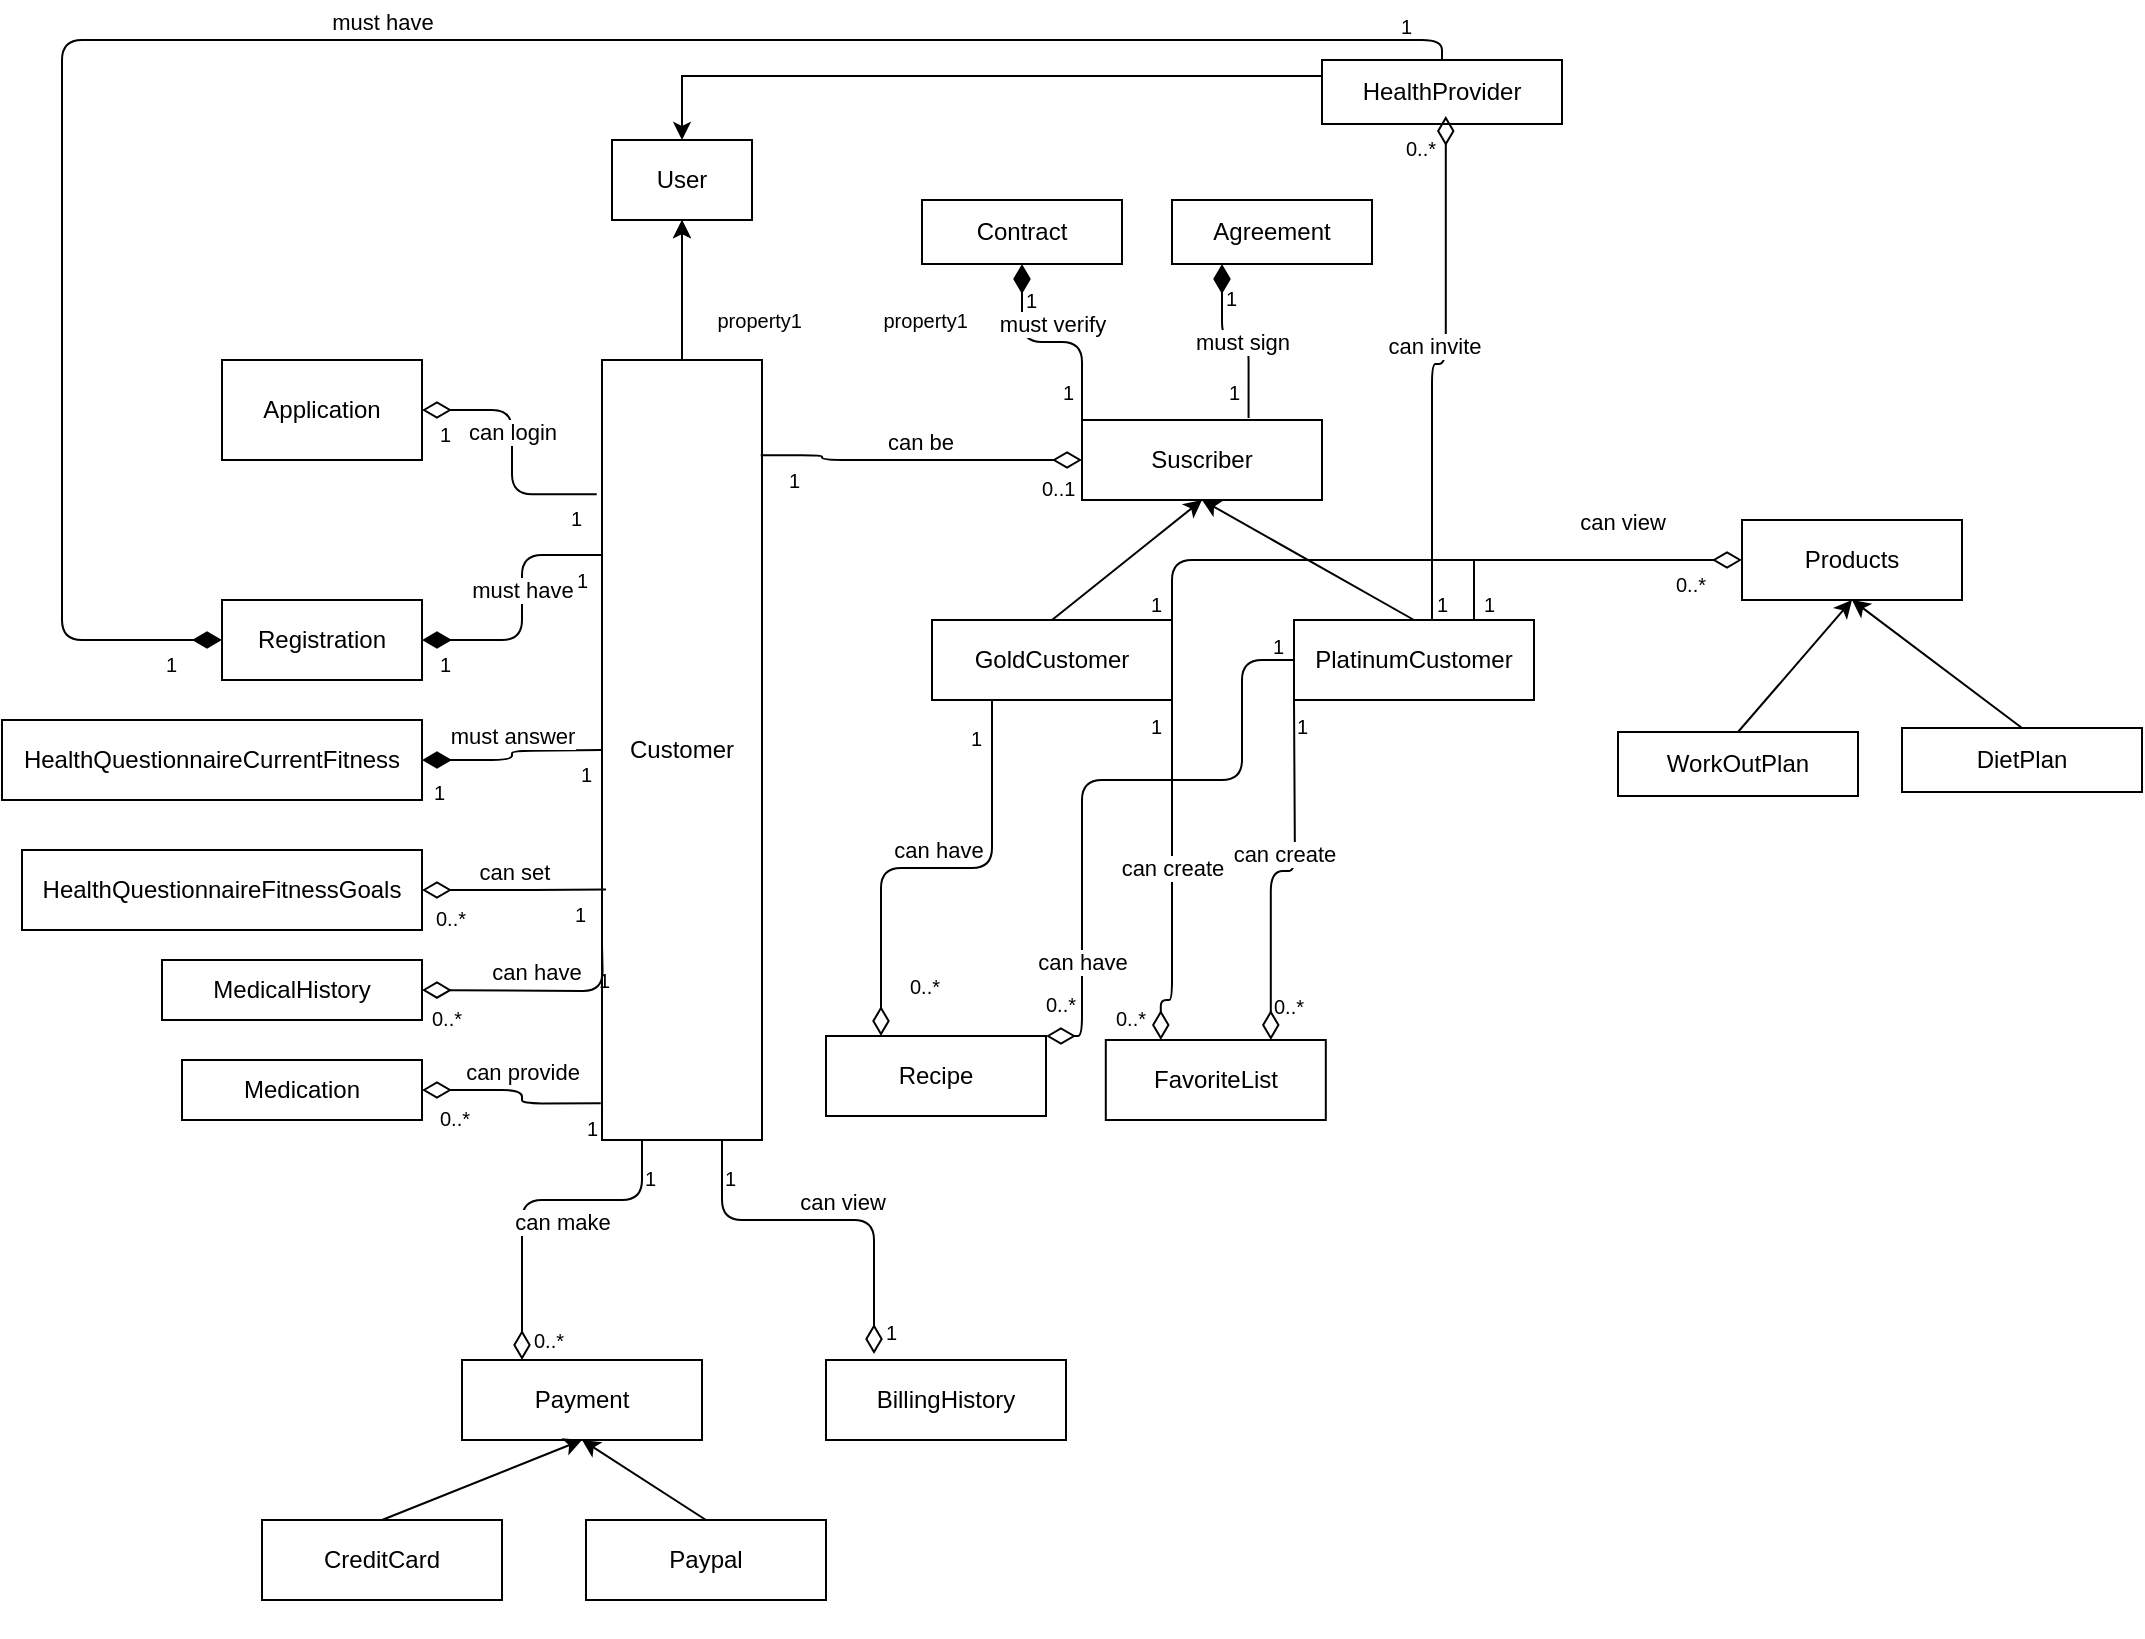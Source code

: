 <mxfile version="13.9.9" type="device"><diagram id="QJJYF0CV0D-Oi6m8XPpz" name="Page-1"><mxGraphModel dx="1618" dy="520" grid="1" gridSize="10" guides="1" tooltips="1" connect="1" arrows="1" fold="1" page="1" pageScale="1" pageWidth="850" pageHeight="1100" math="0" shadow="0"><root><mxCell id="0"/><mxCell id="1" parent="0"/><mxCell id="tS4tBxA2P8d8F4rNp-WL-3" value="must have" style="verticalAlign=bottom;html=1;endArrow=none;edgeStyle=orthogonalEdgeStyle;startFill=1;startSize=12;startArrow=diamondThin;entryX=0;entryY=0.25;entryDx=0;entryDy=0;exitX=1;exitY=0.5;exitDx=0;exitDy=0;" edge="1" parent="1" source="tS4tBxA2P8d8F4rNp-WL-27"><mxGeometry relative="1" as="geometry"><mxPoint x="110" y="309.5" as="sourcePoint"/><mxPoint x="200" y="287.5" as="targetPoint"/><Array as="points"><mxPoint x="160" y="330"/><mxPoint x="160" y="288"/></Array></mxGeometry></mxCell><mxCell id="tS4tBxA2P8d8F4rNp-WL-4" value="1" style="resizable=0;html=1;align=left;verticalAlign=top;labelBackgroundColor=none;fontSize=10" connectable="0" vertex="1" parent="tS4tBxA2P8d8F4rNp-WL-3"><mxGeometry x="-0.9" relative="1" as="geometry"/></mxCell><mxCell id="tS4tBxA2P8d8F4rNp-WL-6" value="1" style="resizable=0;html=1;align=right;verticalAlign=top;labelBackgroundColor=none;fontSize=10" connectable="0" vertex="1" parent="tS4tBxA2P8d8F4rNp-WL-3"><mxGeometry x="0.9" relative="1" as="geometry"/></mxCell><mxCell id="tS4tBxA2P8d8F4rNp-WL-8" value="can login" style="verticalAlign=bottom;html=1;endArrow=none;edgeStyle=orthogonalEdgeStyle;startFill=0;startSize=12;startArrow=diamondThin;exitX=1;exitY=0.5;exitDx=0;exitDy=0;entryX=-0.033;entryY=0.172;entryDx=0;entryDy=0;entryPerimeter=0;" edge="1" parent="1" source="tS4tBxA2P8d8F4rNp-WL-14" target="tS4tBxA2P8d8F4rNp-WL-66"><mxGeometry relative="1" as="geometry"><mxPoint x="100" y="224.5" as="sourcePoint"/><mxPoint x="170" y="253" as="targetPoint"/></mxGeometry></mxCell><mxCell id="tS4tBxA2P8d8F4rNp-WL-9" value="1" style="resizable=0;html=1;align=left;verticalAlign=top;labelBackgroundColor=none;fontSize=10" connectable="0" vertex="1" parent="tS4tBxA2P8d8F4rNp-WL-8"><mxGeometry x="-0.9" relative="1" as="geometry"/></mxCell><mxCell id="tS4tBxA2P8d8F4rNp-WL-11" value="1" style="resizable=0;html=1;align=right;verticalAlign=top;labelBackgroundColor=none;fontSize=10" connectable="0" vertex="1" parent="tS4tBxA2P8d8F4rNp-WL-8"><mxGeometry x="0.9" relative="1" as="geometry"/></mxCell><mxCell id="tS4tBxA2P8d8F4rNp-WL-14" value="Application" style="rounded=0;whiteSpace=wrap;html=1;fillColor=none;" vertex="1" parent="1"><mxGeometry x="10" y="190" width="100" height="50" as="geometry"/></mxCell><mxCell id="tS4tBxA2P8d8F4rNp-WL-21" value="User" style="rounded=0;whiteSpace=wrap;html=1;fillColor=none;" vertex="1" parent="1"><mxGeometry x="205" y="80" width="70" height="40" as="geometry"/></mxCell><mxCell id="tS4tBxA2P8d8F4rNp-WL-26" value="" style="endArrow=classic;html=1;exitX=0.5;exitY=0;exitDx=0;exitDy=0;entryX=0.5;entryY=1;entryDx=0;entryDy=0;" edge="1" parent="1" target="tS4tBxA2P8d8F4rNp-WL-21"><mxGeometry width="50" height="50" relative="1" as="geometry"><mxPoint x="240" y="190" as="sourcePoint"/><mxPoint x="260" y="140" as="targetPoint"/></mxGeometry></mxCell><mxCell id="tS4tBxA2P8d8F4rNp-WL-27" value="Registration" style="rounded=0;whiteSpace=wrap;html=1;fillColor=none;" vertex="1" parent="1"><mxGeometry x="10" y="310" width="100" height="40" as="geometry"/></mxCell><mxCell id="tS4tBxA2P8d8F4rNp-WL-29" value="HealthQuestionnaireCurrentFitness" style="rounded=0;whiteSpace=wrap;html=1;fillColor=none;" vertex="1" parent="1"><mxGeometry x="-100" y="370" width="210" height="40" as="geometry"/></mxCell><mxCell id="tS4tBxA2P8d8F4rNp-WL-30" value="Suscriber" style="rounded=0;whiteSpace=wrap;html=1;fillColor=none;" vertex="1" parent="1"><mxGeometry x="440" y="220" width="120" height="40" as="geometry"/></mxCell><mxCell id="tS4tBxA2P8d8F4rNp-WL-34" value="must answer" style="verticalAlign=bottom;html=1;endArrow=none;edgeStyle=orthogonalEdgeStyle;startFill=1;startSize=12;startArrow=diamondThin;entryX=0;entryY=0.5;entryDx=0;entryDy=0;exitX=1;exitY=0.5;exitDx=0;exitDy=0;" edge="1" parent="1" source="tS4tBxA2P8d8F4rNp-WL-29"><mxGeometry x="0.018" relative="1" as="geometry"><mxPoint x="120" y="340" as="sourcePoint"/><mxPoint x="200" y="385" as="targetPoint"/><mxPoint as="offset"/></mxGeometry></mxCell><mxCell id="tS4tBxA2P8d8F4rNp-WL-35" value="1" style="resizable=0;html=1;align=left;verticalAlign=top;labelBackgroundColor=none;fontSize=10" connectable="0" vertex="1" parent="tS4tBxA2P8d8F4rNp-WL-34"><mxGeometry x="-0.9" relative="1" as="geometry"><mxPoint x="-1" y="4" as="offset"/></mxGeometry></mxCell><mxCell id="tS4tBxA2P8d8F4rNp-WL-36" value="1" style="resizable=0;html=1;align=right;verticalAlign=top;labelBackgroundColor=none;fontSize=10" connectable="0" vertex="1" parent="tS4tBxA2P8d8F4rNp-WL-34"><mxGeometry x="0.9" relative="1" as="geometry"/></mxCell><mxCell id="tS4tBxA2P8d8F4rNp-WL-39" value="can set" style="verticalAlign=bottom;html=1;endArrow=none;edgeStyle=orthogonalEdgeStyle;startFill=0;startSize=12;startArrow=diamondThin;entryX=0.025;entryY=0.679;entryDx=0;entryDy=0;entryPerimeter=0;exitX=1;exitY=0.5;exitDx=0;exitDy=0;" edge="1" parent="1" source="tS4tBxA2P8d8F4rNp-WL-55"><mxGeometry relative="1" as="geometry"><mxPoint x="90" y="450" as="sourcePoint"/><mxPoint x="202" y="454.81" as="targetPoint"/></mxGeometry></mxCell><mxCell id="tS4tBxA2P8d8F4rNp-WL-40" value="0..*" style="resizable=0;html=1;align=left;verticalAlign=top;labelBackgroundColor=none;fontSize=10" connectable="0" vertex="1" parent="tS4tBxA2P8d8F4rNp-WL-39"><mxGeometry x="-0.9" relative="1" as="geometry"><mxPoint y="2" as="offset"/></mxGeometry></mxCell><mxCell id="tS4tBxA2P8d8F4rNp-WL-42" value="1" style="resizable=0;html=1;align=right;verticalAlign=top;labelBackgroundColor=none;fontSize=10" connectable="0" vertex="1" parent="tS4tBxA2P8d8F4rNp-WL-39"><mxGeometry x="0.9" relative="1" as="geometry"><mxPoint x="-5.1" as="offset"/></mxGeometry></mxCell><mxCell id="tS4tBxA2P8d8F4rNp-WL-43" value="" style="resizable=0;html=1;align=right;verticalAlign=bottom;labelBackgroundColor=none;fontSize=10" connectable="0" vertex="1" parent="tS4tBxA2P8d8F4rNp-WL-39"><mxGeometry x="0.9" relative="1" as="geometry"/></mxCell><mxCell id="tS4tBxA2P8d8F4rNp-WL-44" value="can have" style="verticalAlign=bottom;html=1;endArrow=none;edgeStyle=orthogonalEdgeStyle;startFill=0;startSize=12;startArrow=diamondThin;entryX=0;entryY=0.75;entryDx=0;entryDy=0;" edge="1" parent="1"><mxGeometry relative="1" as="geometry"><mxPoint x="110" y="505" as="sourcePoint"/><mxPoint x="200" y="482.5" as="targetPoint"/></mxGeometry></mxCell><mxCell id="tS4tBxA2P8d8F4rNp-WL-45" value="0..*" style="resizable=0;html=1;align=left;verticalAlign=top;labelBackgroundColor=none;fontSize=10" connectable="0" vertex="1" parent="tS4tBxA2P8d8F4rNp-WL-44"><mxGeometry x="-0.9" relative="1" as="geometry"><mxPoint x="-2" y="2" as="offset"/></mxGeometry></mxCell><mxCell id="tS4tBxA2P8d8F4rNp-WL-46" value="1" style="resizable=0;html=1;align=right;verticalAlign=top;labelBackgroundColor=none;fontSize=10" connectable="0" vertex="1" parent="tS4tBxA2P8d8F4rNp-WL-44"><mxGeometry x="0.9" relative="1" as="geometry"><mxPoint x="3.9" as="offset"/></mxGeometry></mxCell><mxCell id="tS4tBxA2P8d8F4rNp-WL-47" value="" style="resizable=0;html=1;align=right;verticalAlign=bottom;labelBackgroundColor=none;fontSize=10" connectable="0" vertex="1" parent="tS4tBxA2P8d8F4rNp-WL-44"><mxGeometry x="0.9" relative="1" as="geometry"/></mxCell><mxCell id="tS4tBxA2P8d8F4rNp-WL-48" value="can provide" style="verticalAlign=bottom;html=1;endArrow=none;edgeStyle=orthogonalEdgeStyle;startFill=0;startSize=12;startArrow=diamondThin;entryX=-0.008;entryY=0.953;entryDx=0;entryDy=0;exitX=1;exitY=0.5;exitDx=0;exitDy=0;entryPerimeter=0;" edge="1" parent="1"><mxGeometry x="0.016" relative="1" as="geometry"><mxPoint x="110" y="555" as="sourcePoint"/><mxPoint x="199.36" y="561.67" as="targetPoint"/><Array as="points"><mxPoint x="160" y="555"/><mxPoint x="160" y="562"/></Array><mxPoint x="1" as="offset"/></mxGeometry></mxCell><mxCell id="tS4tBxA2P8d8F4rNp-WL-49" value="0..*" style="resizable=0;html=1;align=left;verticalAlign=top;labelBackgroundColor=none;fontSize=10" connectable="0" vertex="1" parent="tS4tBxA2P8d8F4rNp-WL-48"><mxGeometry x="-0.9" relative="1" as="geometry"><mxPoint x="2" y="2" as="offset"/></mxGeometry></mxCell><mxCell id="tS4tBxA2P8d8F4rNp-WL-50" value="1" style="resizable=0;html=1;align=right;verticalAlign=top;labelBackgroundColor=none;fontSize=10" connectable="0" vertex="1" parent="tS4tBxA2P8d8F4rNp-WL-48"><mxGeometry x="0.9" relative="1" as="geometry"><mxPoint x="3.9" as="offset"/></mxGeometry></mxCell><mxCell id="tS4tBxA2P8d8F4rNp-WL-51" value="" style="resizable=0;html=1;align=right;verticalAlign=bottom;labelBackgroundColor=none;fontSize=10" connectable="0" vertex="1" parent="tS4tBxA2P8d8F4rNp-WL-48"><mxGeometry x="0.9" relative="1" as="geometry"/></mxCell><mxCell id="tS4tBxA2P8d8F4rNp-WL-55" value="HealthQuestionnaireFitnessGoals" style="rounded=0;whiteSpace=wrap;html=1;fillColor=none;" vertex="1" parent="1"><mxGeometry x="-90" y="435" width="200" height="40" as="geometry"/></mxCell><mxCell id="tS4tBxA2P8d8F4rNp-WL-60" value="Medication" style="rounded=0;whiteSpace=wrap;html=1;fillColor=none;" vertex="1" parent="1"><mxGeometry x="-10" y="540" width="120" height="30" as="geometry"/></mxCell><mxCell id="tS4tBxA2P8d8F4rNp-WL-61" value="MedicalHistory" style="rounded=0;whiteSpace=wrap;html=1;fillColor=none;" vertex="1" parent="1"><mxGeometry x="-20" y="490" width="130" height="30" as="geometry"/></mxCell><mxCell id="tS4tBxA2P8d8F4rNp-WL-62" value="can be" style="verticalAlign=bottom;html=1;endArrow=none;edgeStyle=orthogonalEdgeStyle;startFill=0;startSize=12;startArrow=diamondThin;entryX=0.992;entryY=0.122;entryDx=0;entryDy=0;entryPerimeter=0;exitX=0;exitY=0.5;exitDx=0;exitDy=0;" edge="1" parent="1" source="tS4tBxA2P8d8F4rNp-WL-30"><mxGeometry relative="1" as="geometry"><mxPoint x="120" y="465" as="sourcePoint"/><mxPoint x="279.36" y="237.58" as="targetPoint"/><Array as="points"><mxPoint x="310" y="240"/><mxPoint x="310" y="238"/></Array></mxGeometry></mxCell><mxCell id="tS4tBxA2P8d8F4rNp-WL-63" value="0..1" style="resizable=0;html=1;align=left;verticalAlign=top;labelBackgroundColor=none;fontSize=10" connectable="0" vertex="1" parent="tS4tBxA2P8d8F4rNp-WL-62"><mxGeometry x="-0.9" relative="1" as="geometry"><mxPoint x="-14" y="2" as="offset"/></mxGeometry></mxCell><mxCell id="tS4tBxA2P8d8F4rNp-WL-64" value="1" style="resizable=0;html=1;align=right;verticalAlign=top;labelBackgroundColor=none;fontSize=10" connectable="0" vertex="1" parent="tS4tBxA2P8d8F4rNp-WL-62"><mxGeometry x="0.9" relative="1" as="geometry"><mxPoint x="11.9" as="offset"/></mxGeometry></mxCell><mxCell id="tS4tBxA2P8d8F4rNp-WL-65" value="" style="resizable=0;html=1;align=right;verticalAlign=bottom;labelBackgroundColor=none;fontSize=10" connectable="0" vertex="1" parent="tS4tBxA2P8d8F4rNp-WL-62"><mxGeometry x="0.9" relative="1" as="geometry"/></mxCell><mxCell id="tS4tBxA2P8d8F4rNp-WL-138" value="" style="edgeStyle=orthogonalEdgeStyle;rounded=0;orthogonalLoop=1;jettySize=auto;html=1;" edge="1" parent="1" source="tS4tBxA2P8d8F4rNp-WL-66" target="tS4tBxA2P8d8F4rNp-WL-21"><mxGeometry relative="1" as="geometry"/></mxCell><mxCell id="tS4tBxA2P8d8F4rNp-WL-66" value="Customer" style="rounded=0;whiteSpace=wrap;html=1;fillColor=none;" vertex="1" parent="1"><mxGeometry x="200" y="190" width="80" height="390" as="geometry"/></mxCell><mxCell id="tS4tBxA2P8d8F4rNp-WL-67" value="GoldCustomer" style="rounded=0;whiteSpace=wrap;html=1;fillColor=none;" vertex="1" parent="1"><mxGeometry x="365" y="320" width="120" height="40" as="geometry"/></mxCell><mxCell id="tS4tBxA2P8d8F4rNp-WL-70" value="" style="endArrow=classic;html=1;exitX=0.5;exitY=0;exitDx=0;exitDy=0;entryX=0.5;entryY=1;entryDx=0;entryDy=0;" edge="1" parent="1" source="tS4tBxA2P8d8F4rNp-WL-67" target="tS4tBxA2P8d8F4rNp-WL-30"><mxGeometry width="50" height="50" relative="1" as="geometry"><mxPoint x="250" y="200" as="sourcePoint"/><mxPoint x="250" y="130" as="targetPoint"/></mxGeometry></mxCell><mxCell id="tS4tBxA2P8d8F4rNp-WL-71" value="" style="endArrow=classic;html=1;exitX=0.5;exitY=0;exitDx=0;exitDy=0;entryX=0.5;entryY=1;entryDx=0;entryDy=0;" edge="1" parent="1" target="tS4tBxA2P8d8F4rNp-WL-30"><mxGeometry width="50" height="50" relative="1" as="geometry"><mxPoint x="606" y="320" as="sourcePoint"/><mxPoint x="510" y="270" as="targetPoint"/></mxGeometry></mxCell><mxCell id="tS4tBxA2P8d8F4rNp-WL-72" value="FavoriteList" style="rounded=0;whiteSpace=wrap;html=1;fillColor=none;" vertex="1" parent="1"><mxGeometry x="451.9" y="530" width="110" height="40" as="geometry"/></mxCell><mxCell id="tS4tBxA2P8d8F4rNp-WL-73" value="Products" style="rounded=0;whiteSpace=wrap;html=1;fillColor=none;" vertex="1" parent="1"><mxGeometry x="770" y="270" width="110" height="40" as="geometry"/></mxCell><mxCell id="tS4tBxA2P8d8F4rNp-WL-75" value="can create" style="verticalAlign=bottom;html=1;endArrow=none;edgeStyle=orthogonalEdgeStyle;startFill=0;startSize=12;startArrow=diamondThin;entryX=1;entryY=1;entryDx=0;entryDy=0;exitX=0.25;exitY=0;exitDx=0;exitDy=0;" edge="1" parent="1" source="tS4tBxA2P8d8F4rNp-WL-72" target="tS4tBxA2P8d8F4rNp-WL-67"><mxGeometry x="-0.042" relative="1" as="geometry"><mxPoint x="450" y="250" as="sourcePoint"/><mxPoint x="289.36" y="247.58" as="targetPoint"/><Array as="points"><mxPoint x="479" y="510"/><mxPoint x="485" y="510"/></Array><mxPoint y="1" as="offset"/></mxGeometry></mxCell><mxCell id="tS4tBxA2P8d8F4rNp-WL-76" value="0..*" style="resizable=0;html=1;align=left;verticalAlign=top;labelBackgroundColor=none;fontSize=10" connectable="0" vertex="1" parent="tS4tBxA2P8d8F4rNp-WL-75"><mxGeometry x="-0.9" relative="1" as="geometry"><mxPoint x="-24" y="-14" as="offset"/></mxGeometry></mxCell><mxCell id="tS4tBxA2P8d8F4rNp-WL-77" value="1" style="resizable=0;html=1;align=right;verticalAlign=top;labelBackgroundColor=none;fontSize=10" connectable="0" vertex="1" parent="tS4tBxA2P8d8F4rNp-WL-75"><mxGeometry x="0.9" relative="1" as="geometry"><mxPoint x="-5.0" y="-7.5" as="offset"/></mxGeometry></mxCell><mxCell id="tS4tBxA2P8d8F4rNp-WL-78" value="" style="resizable=0;html=1;align=right;verticalAlign=bottom;labelBackgroundColor=none;fontSize=10" connectable="0" vertex="1" parent="tS4tBxA2P8d8F4rNp-WL-75"><mxGeometry x="0.9" relative="1" as="geometry"/></mxCell><mxCell id="tS4tBxA2P8d8F4rNp-WL-83" value="can create" style="verticalAlign=bottom;html=1;endArrow=none;edgeStyle=orthogonalEdgeStyle;startFill=0;startSize=12;startArrow=diamondThin;exitX=0.75;exitY=0;exitDx=0;exitDy=0;entryX=0;entryY=1;entryDx=0;entryDy=0;" edge="1" parent="1" source="tS4tBxA2P8d8F4rNp-WL-72"><mxGeometry relative="1" as="geometry"><mxPoint x="290" y="340" as="sourcePoint"/><mxPoint x="546" y="360" as="targetPoint"/></mxGeometry></mxCell><mxCell id="tS4tBxA2P8d8F4rNp-WL-85" value="0..*" style="resizable=0;html=1;align=left;verticalAlign=bottom;labelBackgroundColor=none;fontSize=10" connectable="0" vertex="1" parent="tS4tBxA2P8d8F4rNp-WL-83"><mxGeometry x="-0.9" relative="1" as="geometry"/></mxCell><mxCell id="tS4tBxA2P8d8F4rNp-WL-88" value="1" style="resizable=0;html=1;align=right;verticalAlign=top;labelBackgroundColor=none;fontSize=10" connectable="0" vertex="1" parent="1"><mxGeometry x="506.9" y="377.5" as="geometry"><mxPoint x="47" y="-17" as="offset"/></mxGeometry></mxCell><mxCell id="tS4tBxA2P8d8F4rNp-WL-90" value="can have" style="verticalAlign=bottom;html=1;endArrow=none;edgeStyle=orthogonalEdgeStyle;startFill=0;startSize=12;startArrow=diamondThin;entryX=0.25;entryY=1;entryDx=0;entryDy=0;exitX=0.25;exitY=0;exitDx=0;exitDy=0;" edge="1" parent="1" source="tS4tBxA2P8d8F4rNp-WL-95" target="tS4tBxA2P8d8F4rNp-WL-67"><mxGeometry relative="1" as="geometry"><mxPoint x="357.5" y="610" as="sourcePoint"/><mxPoint x="450" y="370" as="targetPoint"/></mxGeometry></mxCell><mxCell id="tS4tBxA2P8d8F4rNp-WL-91" value="0..*" style="resizable=0;html=1;align=left;verticalAlign=top;labelBackgroundColor=none;fontSize=10" connectable="0" vertex="1" parent="tS4tBxA2P8d8F4rNp-WL-90"><mxGeometry x="-0.9" relative="1" as="geometry"><mxPoint x="12.5" y="-26" as="offset"/></mxGeometry></mxCell><mxCell id="tS4tBxA2P8d8F4rNp-WL-93" value="1" style="resizable=0;html=1;align=right;verticalAlign=top;labelBackgroundColor=none;fontSize=10" connectable="0" vertex="1" parent="tS4tBxA2P8d8F4rNp-WL-90"><mxGeometry x="0.9" relative="1" as="geometry"><mxPoint x="-5" y="-4.5" as="offset"/></mxGeometry></mxCell><mxCell id="tS4tBxA2P8d8F4rNp-WL-95" value="Recipe" style="rounded=0;whiteSpace=wrap;html=1;fillColor=none;" vertex="1" parent="1"><mxGeometry x="312" y="528" width="110" height="40" as="geometry"/></mxCell><mxCell id="tS4tBxA2P8d8F4rNp-WL-96" value="can have" style="verticalAlign=bottom;html=1;endArrow=none;edgeStyle=orthogonalEdgeStyle;startFill=0;startSize=12;startArrow=diamondThin;entryX=0;entryY=0.5;entryDx=0;entryDy=0;exitX=1;exitY=0;exitDx=0;exitDy=0;" edge="1" parent="1" source="tS4tBxA2P8d8F4rNp-WL-95"><mxGeometry x="-0.705" relative="1" as="geometry"><mxPoint x="367.5" y="620" as="sourcePoint"/><mxPoint x="546" y="340" as="targetPoint"/><Array as="points"><mxPoint x="440" y="400"/><mxPoint x="520" y="400"/><mxPoint x="520" y="340"/></Array><mxPoint as="offset"/></mxGeometry></mxCell><mxCell id="tS4tBxA2P8d8F4rNp-WL-97" value="0..*" style="resizable=0;html=1;align=left;verticalAlign=top;labelBackgroundColor=none;fontSize=10" connectable="0" vertex="1" parent="tS4tBxA2P8d8F4rNp-WL-96"><mxGeometry x="-0.9" relative="1" as="geometry"><mxPoint x="-18" y="-28" as="offset"/></mxGeometry></mxCell><mxCell id="tS4tBxA2P8d8F4rNp-WL-98" value="1" style="resizable=0;html=1;align=right;verticalAlign=top;labelBackgroundColor=none;fontSize=10" connectable="0" vertex="1" parent="tS4tBxA2P8d8F4rNp-WL-96"><mxGeometry x="0.9" relative="1" as="geometry"><mxPoint x="11" y="-19.5" as="offset"/></mxGeometry></mxCell><mxCell id="tS4tBxA2P8d8F4rNp-WL-104" value="can view" style="verticalAlign=bottom;html=1;endArrow=none;edgeStyle=orthogonalEdgeStyle;startFill=0;startSize=12;startArrow=diamondThin;entryX=1;entryY=0;entryDx=0;entryDy=0;exitX=0;exitY=0.5;exitDx=0;exitDy=0;" edge="1" parent="1" source="tS4tBxA2P8d8F4rNp-WL-73" target="tS4tBxA2P8d8F4rNp-WL-67"><mxGeometry x="-0.619" y="-10" relative="1" as="geometry"><mxPoint x="770" y="300" as="sourcePoint"/><mxPoint x="490" y="300" as="targetPoint"/><Array as="points"><mxPoint x="485" y="290"/></Array><mxPoint as="offset"/></mxGeometry></mxCell><mxCell id="tS4tBxA2P8d8F4rNp-WL-105" value="0..*" style="resizable=0;html=1;align=left;verticalAlign=top;labelBackgroundColor=none;fontSize=10" connectable="0" vertex="1" parent="tS4tBxA2P8d8F4rNp-WL-104"><mxGeometry x="-0.9" relative="1" as="geometry"><mxPoint x="-20" as="offset"/></mxGeometry></mxCell><mxCell id="tS4tBxA2P8d8F4rNp-WL-107" value="1" style="resizable=0;html=1;align=right;verticalAlign=top;labelBackgroundColor=none;fontSize=10" connectable="0" vertex="1" parent="tS4tBxA2P8d8F4rNp-WL-104"><mxGeometry x="0.9" relative="1" as="geometry"><mxPoint x="-5" y="-5" as="offset"/></mxGeometry></mxCell><mxCell id="tS4tBxA2P8d8F4rNp-WL-111" value="1" style="resizable=0;html=1;align=left;verticalAlign=top;labelBackgroundColor=none;fontSize=10" connectable="0" vertex="1" parent="1"><mxGeometry x="708" y="309" as="geometry"><mxPoint x="-69" y="-9" as="offset"/></mxGeometry></mxCell><mxCell id="tS4tBxA2P8d8F4rNp-WL-112" value="" style="endArrow=none;html=1;exitX=0.75;exitY=0;exitDx=0;exitDy=0;" edge="1" parent="1"><mxGeometry width="50" height="50" relative="1" as="geometry"><mxPoint x="636" y="320" as="sourcePoint"/><mxPoint x="636" y="290" as="targetPoint"/></mxGeometry></mxCell><mxCell id="tS4tBxA2P8d8F4rNp-WL-113" value="WorkOutPlan" style="rounded=0;whiteSpace=wrap;html=1;fillColor=none;" vertex="1" parent="1"><mxGeometry x="708" y="376" width="120" height="32" as="geometry"/></mxCell><mxCell id="tS4tBxA2P8d8F4rNp-WL-115" value="DietPlan" style="rounded=0;whiteSpace=wrap;html=1;fillColor=none;" vertex="1" parent="1"><mxGeometry x="850" y="374" width="120" height="32" as="geometry"/></mxCell><mxCell id="tS4tBxA2P8d8F4rNp-WL-116" style="edgeStyle=orthogonalEdgeStyle;rounded=0;orthogonalLoop=1;jettySize=auto;html=1;exitX=0.5;exitY=1;exitDx=0;exitDy=0;" edge="1" parent="1" source="tS4tBxA2P8d8F4rNp-WL-113" target="tS4tBxA2P8d8F4rNp-WL-113"><mxGeometry relative="1" as="geometry"/></mxCell><mxCell id="tS4tBxA2P8d8F4rNp-WL-117" value="" style="endArrow=classic;html=1;exitX=0.5;exitY=0;exitDx=0;exitDy=0;entryX=0.5;entryY=1;entryDx=0;entryDy=0;" edge="1" parent="1" source="tS4tBxA2P8d8F4rNp-WL-113" target="tS4tBxA2P8d8F4rNp-WL-73"><mxGeometry width="50" height="50" relative="1" as="geometry"><mxPoint x="435" y="330" as="sourcePoint"/><mxPoint x="510" y="270" as="targetPoint"/></mxGeometry></mxCell><mxCell id="tS4tBxA2P8d8F4rNp-WL-118" value="" style="endArrow=classic;html=1;exitX=0.5;exitY=0;exitDx=0;exitDy=0;entryX=0.5;entryY=1;entryDx=0;entryDy=0;" edge="1" parent="1" source="tS4tBxA2P8d8F4rNp-WL-115" target="tS4tBxA2P8d8F4rNp-WL-73"><mxGeometry width="50" height="50" relative="1" as="geometry"><mxPoint x="778" y="386" as="sourcePoint"/><mxPoint x="835" y="320" as="targetPoint"/></mxGeometry></mxCell><mxCell id="tS4tBxA2P8d8F4rNp-WL-124" value="can invite" style="verticalAlign=bottom;html=1;endArrow=none;edgeStyle=orthogonalEdgeStyle;startFill=0;startSize=12;startArrow=diamondThin;entryX=0.75;entryY=1;entryDx=0;entryDy=0;" edge="1" parent="1"><mxGeometry relative="1" as="geometry"><mxPoint x="621.9" y="68" as="sourcePoint"/><mxPoint x="615" y="320" as="targetPoint"/><Array as="points"><mxPoint x="622" y="192"/><mxPoint x="615" y="192"/></Array></mxGeometry></mxCell><mxCell id="tS4tBxA2P8d8F4rNp-WL-125" value="0..*" style="resizable=0;html=1;align=left;verticalAlign=top;labelBackgroundColor=none;fontSize=10" connectable="0" vertex="1" parent="tS4tBxA2P8d8F4rNp-WL-124"><mxGeometry x="-0.9" relative="1" as="geometry"><mxPoint x="-21.9" y="-9" as="offset"/></mxGeometry></mxCell><mxCell id="tS4tBxA2P8d8F4rNp-WL-127" value="1" style="resizable=0;html=1;align=right;verticalAlign=top;labelBackgroundColor=none;fontSize=10" connectable="0" vertex="1" parent="tS4tBxA2P8d8F4rNp-WL-124"><mxGeometry x="0.9" relative="1" as="geometry"><mxPoint x="8" y="-7.1" as="offset"/></mxGeometry></mxCell><mxCell id="tS4tBxA2P8d8F4rNp-WL-132" value="HealthProvider" style="rounded=0;whiteSpace=wrap;html=1;fillColor=none;" vertex="1" parent="1"><mxGeometry x="560" y="40" width="120" height="32" as="geometry"/></mxCell><mxCell id="tS4tBxA2P8d8F4rNp-WL-137" value="PlatinumCustomer" style="rounded=0;whiteSpace=wrap;html=1;fillColor=none;" vertex="1" parent="1"><mxGeometry x="546" y="320" width="120" height="40" as="geometry"/></mxCell><mxCell id="tS4tBxA2P8d8F4rNp-WL-139" value="" style="edgeStyle=orthogonalEdgeStyle;rounded=0;orthogonalLoop=1;jettySize=auto;html=1;exitX=0;exitY=0.25;exitDx=0;exitDy=0;entryX=0.5;entryY=0;entryDx=0;entryDy=0;" edge="1" parent="1" source="tS4tBxA2P8d8F4rNp-WL-132" target="tS4tBxA2P8d8F4rNp-WL-21"><mxGeometry relative="1" as="geometry"><mxPoint x="250" y="200" as="sourcePoint"/><mxPoint x="250" y="130" as="targetPoint"/></mxGeometry></mxCell><mxCell id="tS4tBxA2P8d8F4rNp-WL-140" value="Contract" style="rounded=0;whiteSpace=wrap;html=1;fillColor=none;" vertex="1" parent="1"><mxGeometry x="360" y="110" width="100" height="32" as="geometry"/></mxCell><mxCell id="tS4tBxA2P8d8F4rNp-WL-141" value="Agreement" style="rounded=0;whiteSpace=wrap;html=1;fillColor=none;" vertex="1" parent="1"><mxGeometry x="485" y="110" width="100" height="32" as="geometry"/></mxCell><mxCell id="tS4tBxA2P8d8F4rNp-WL-142" value="must verify" style="verticalAlign=bottom;html=1;endArrow=none;edgeStyle=orthogonalEdgeStyle;startFill=1;startSize=12;startArrow=diamondThin;exitX=0.5;exitY=1;exitDx=0;exitDy=0;entryX=0;entryY=0;entryDx=0;entryDy=0;" edge="1" parent="1" source="tS4tBxA2P8d8F4rNp-WL-140" target="tS4tBxA2P8d8F4rNp-WL-30"><mxGeometry relative="1" as="geometry"><mxPoint x="550" y="200" as="sourcePoint"/><mxPoint x="300" y="200" as="targetPoint"/></mxGeometry></mxCell><mxCell id="tS4tBxA2P8d8F4rNp-WL-143" value="1" style="resizable=0;html=1;align=left;verticalAlign=top;labelBackgroundColor=none;fontSize=10" connectable="0" vertex="1" parent="tS4tBxA2P8d8F4rNp-WL-142"><mxGeometry x="-0.9" relative="1" as="geometry"/></mxCell><mxCell id="tS4tBxA2P8d8F4rNp-WL-145" value="1" style="resizable=0;html=1;align=right;verticalAlign=top;labelBackgroundColor=none;fontSize=10" connectable="0" vertex="1" parent="tS4tBxA2P8d8F4rNp-WL-142"><mxGeometry x="0.9" relative="1" as="geometry"><mxPoint x="-4" y="-21" as="offset"/></mxGeometry></mxCell><mxCell id="tS4tBxA2P8d8F4rNp-WL-146" value="property1" style="resizable=0;html=1;align=right;verticalAlign=bottom;labelBackgroundColor=none;fontSize=10" connectable="0" vertex="1" parent="tS4tBxA2P8d8F4rNp-WL-142"><mxGeometry x="0.9" relative="1" as="geometry"><mxPoint x="-140" y="-36" as="offset"/></mxGeometry></mxCell><mxCell id="tS4tBxA2P8d8F4rNp-WL-147" value="must sign" style="verticalAlign=bottom;html=1;endArrow=none;edgeStyle=orthogonalEdgeStyle;startFill=1;startSize=12;startArrow=diamondThin;exitX=0.25;exitY=1;exitDx=0;exitDy=0;entryX=0.694;entryY=-0.025;entryDx=0;entryDy=0;entryPerimeter=0;" edge="1" parent="1" source="tS4tBxA2P8d8F4rNp-WL-141" target="tS4tBxA2P8d8F4rNp-WL-30"><mxGeometry x="0.358" y="-3" relative="1" as="geometry"><mxPoint x="420" y="152" as="sourcePoint"/><mxPoint x="450" y="230" as="targetPoint"/><mxPoint as="offset"/></mxGeometry></mxCell><mxCell id="tS4tBxA2P8d8F4rNp-WL-148" value="1" style="resizable=0;html=1;align=left;verticalAlign=top;labelBackgroundColor=none;fontSize=10" connectable="0" vertex="1" parent="tS4tBxA2P8d8F4rNp-WL-147"><mxGeometry x="-0.9" relative="1" as="geometry"/></mxCell><mxCell id="tS4tBxA2P8d8F4rNp-WL-149" value="1" style="resizable=0;html=1;align=right;verticalAlign=top;labelBackgroundColor=none;fontSize=10" connectable="0" vertex="1" parent="tS4tBxA2P8d8F4rNp-WL-147"><mxGeometry x="0.9" relative="1" as="geometry"><mxPoint x="-4" y="-21" as="offset"/></mxGeometry></mxCell><mxCell id="tS4tBxA2P8d8F4rNp-WL-150" value="property1" style="resizable=0;html=1;align=right;verticalAlign=bottom;labelBackgroundColor=none;fontSize=10" connectable="0" vertex="1" parent="tS4tBxA2P8d8F4rNp-WL-147"><mxGeometry x="0.9" relative="1" as="geometry"><mxPoint x="-140" y="-36" as="offset"/></mxGeometry></mxCell><mxCell id="tS4tBxA2P8d8F4rNp-WL-152" value="CreditCard" style="rounded=0;whiteSpace=wrap;html=1;fillColor=none;" vertex="1" parent="1"><mxGeometry x="30" y="770" width="120" height="40" as="geometry"/></mxCell><mxCell id="tS4tBxA2P8d8F4rNp-WL-153" value="BillingHistory" style="rounded=0;whiteSpace=wrap;html=1;fillColor=none;" vertex="1" parent="1"><mxGeometry x="312" y="690" width="120" height="40" as="geometry"/></mxCell><mxCell id="tS4tBxA2P8d8F4rNp-WL-154" value="Payment" style="rounded=0;whiteSpace=wrap;html=1;fillColor=none;" vertex="1" parent="1"><mxGeometry x="130" y="690" width="120" height="40" as="geometry"/></mxCell><mxCell id="tS4tBxA2P8d8F4rNp-WL-155" style="edgeStyle=orthogonalEdgeStyle;rounded=0;orthogonalLoop=1;jettySize=auto;html=1;exitX=0.5;exitY=1;exitDx=0;exitDy=0;" edge="1" parent="1" source="tS4tBxA2P8d8F4rNp-WL-152" target="tS4tBxA2P8d8F4rNp-WL-152"><mxGeometry relative="1" as="geometry"/></mxCell><mxCell id="tS4tBxA2P8d8F4rNp-WL-156" style="edgeStyle=orthogonalEdgeStyle;rounded=0;orthogonalLoop=1;jettySize=auto;html=1;exitX=0.5;exitY=1;exitDx=0;exitDy=0;" edge="1" parent="1"><mxGeometry relative="1" as="geometry"><mxPoint x="160" y="810" as="sourcePoint"/><mxPoint x="160" y="810" as="targetPoint"/></mxGeometry></mxCell><mxCell id="tS4tBxA2P8d8F4rNp-WL-157" style="edgeStyle=orthogonalEdgeStyle;rounded=0;orthogonalLoop=1;jettySize=auto;html=1;exitX=0.5;exitY=1;exitDx=0;exitDy=0;" edge="1" parent="1"><mxGeometry relative="1" as="geometry"><mxPoint x="170" y="820" as="sourcePoint"/><mxPoint x="170" y="820" as="targetPoint"/></mxGeometry></mxCell><mxCell id="tS4tBxA2P8d8F4rNp-WL-158" value="Paypal" style="rounded=0;whiteSpace=wrap;html=1;fillColor=none;" vertex="1" parent="1"><mxGeometry x="192" y="770" width="120" height="40" as="geometry"/></mxCell><mxCell id="tS4tBxA2P8d8F4rNp-WL-159" value="" style="endArrow=classic;html=1;exitX=0.5;exitY=0;exitDx=0;exitDy=0;entryX=0.5;entryY=1;entryDx=0;entryDy=0;" edge="1" parent="1" source="tS4tBxA2P8d8F4rNp-WL-152" target="tS4tBxA2P8d8F4rNp-WL-154"><mxGeometry width="50" height="50" relative="1" as="geometry"><mxPoint x="90" y="710" as="sourcePoint"/><mxPoint x="140" y="660" as="targetPoint"/></mxGeometry></mxCell><mxCell id="tS4tBxA2P8d8F4rNp-WL-160" value="" style="endArrow=classic;html=1;exitX=0.5;exitY=0;exitDx=0;exitDy=0;entryX=0.5;entryY=1;entryDx=0;entryDy=0;" edge="1" parent="1" source="tS4tBxA2P8d8F4rNp-WL-158" target="tS4tBxA2P8d8F4rNp-WL-154"><mxGeometry width="50" height="50" relative="1" as="geometry"><mxPoint x="90" y="710" as="sourcePoint"/><mxPoint x="140" y="660" as="targetPoint"/></mxGeometry></mxCell><mxCell id="tS4tBxA2P8d8F4rNp-WL-161" value="can make" style="verticalAlign=bottom;html=1;endArrow=none;edgeStyle=orthogonalEdgeStyle;startFill=0;startSize=12;startArrow=diamondThin;entryX=0.25;entryY=1;entryDx=0;entryDy=0;exitX=0.25;exitY=0;exitDx=0;exitDy=0;" edge="1" parent="1" source="tS4tBxA2P8d8F4rNp-WL-154" target="tS4tBxA2P8d8F4rNp-WL-66"><mxGeometry x="0.176" y="-20" relative="1" as="geometry"><mxPoint x="120" y="565" as="sourcePoint"/><mxPoint x="209.36" y="571.67" as="targetPoint"/><Array as="points"><mxPoint x="160" y="610"/><mxPoint x="220" y="610"/></Array><mxPoint as="offset"/></mxGeometry></mxCell><mxCell id="tS4tBxA2P8d8F4rNp-WL-162" value="0..*" style="resizable=0;html=1;align=left;verticalAlign=top;labelBackgroundColor=none;fontSize=10" connectable="0" vertex="1" parent="tS4tBxA2P8d8F4rNp-WL-161"><mxGeometry x="-0.9" relative="1" as="geometry"><mxPoint x="4" y="-14" as="offset"/></mxGeometry></mxCell><mxCell id="tS4tBxA2P8d8F4rNp-WL-163" value="1" style="resizable=0;html=1;align=right;verticalAlign=top;labelBackgroundColor=none;fontSize=10" connectable="0" vertex="1" parent="tS4tBxA2P8d8F4rNp-WL-161"><mxGeometry x="0.9" relative="1" as="geometry"><mxPoint x="7.9" y="-2" as="offset"/></mxGeometry></mxCell><mxCell id="tS4tBxA2P8d8F4rNp-WL-164" value="" style="resizable=0;html=1;align=right;verticalAlign=bottom;labelBackgroundColor=none;fontSize=10" connectable="0" vertex="1" parent="tS4tBxA2P8d8F4rNp-WL-161"><mxGeometry x="0.9" relative="1" as="geometry"/></mxCell><mxCell id="tS4tBxA2P8d8F4rNp-WL-165" value="can view" style="verticalAlign=bottom;html=1;endArrow=none;edgeStyle=orthogonalEdgeStyle;startFill=0;startSize=12;startArrow=diamondThin;entryX=0.75;entryY=1;entryDx=0;entryDy=0;exitX=0.2;exitY=-0.075;exitDx=0;exitDy=0;exitPerimeter=0;" edge="1" parent="1" source="tS4tBxA2P8d8F4rNp-WL-153" target="tS4tBxA2P8d8F4rNp-WL-66"><mxGeometry x="-0.093" relative="1" as="geometry"><mxPoint x="170" y="700" as="sourcePoint"/><mxPoint x="230" y="590" as="targetPoint"/><Array as="points"><mxPoint x="336" y="620"/><mxPoint x="260" y="620"/></Array><mxPoint as="offset"/></mxGeometry></mxCell><mxCell id="tS4tBxA2P8d8F4rNp-WL-166" value="1" style="resizable=0;html=1;align=left;verticalAlign=top;labelBackgroundColor=none;fontSize=10" connectable="0" vertex="1" parent="tS4tBxA2P8d8F4rNp-WL-165"><mxGeometry x="-0.9" relative="1" as="geometry"><mxPoint x="4" y="-14" as="offset"/></mxGeometry></mxCell><mxCell id="tS4tBxA2P8d8F4rNp-WL-167" value="1" style="resizable=0;html=1;align=right;verticalAlign=top;labelBackgroundColor=none;fontSize=10" connectable="0" vertex="1" parent="tS4tBxA2P8d8F4rNp-WL-165"><mxGeometry x="0.9" relative="1" as="geometry"><mxPoint x="7.9" y="-2" as="offset"/></mxGeometry></mxCell><mxCell id="tS4tBxA2P8d8F4rNp-WL-168" value="" style="resizable=0;html=1;align=right;verticalAlign=bottom;labelBackgroundColor=none;fontSize=10" connectable="0" vertex="1" parent="tS4tBxA2P8d8F4rNp-WL-165"><mxGeometry x="0.9" relative="1" as="geometry"/></mxCell><mxCell id="tS4tBxA2P8d8F4rNp-WL-169" value="must have" style="verticalAlign=bottom;html=1;endArrow=none;edgeStyle=orthogonalEdgeStyle;startFill=1;startSize=12;startArrow=diamondThin;exitX=0;exitY=0.5;exitDx=0;exitDy=0;entryX=0.5;entryY=0;entryDx=0;entryDy=0;" edge="1" parent="1" source="tS4tBxA2P8d8F4rNp-WL-27" target="tS4tBxA2P8d8F4rNp-WL-132"><mxGeometry relative="1" as="geometry"><mxPoint x="120" y="340" as="sourcePoint"/><mxPoint x="170" y="30" as="targetPoint"/><Array as="points"><mxPoint x="-70" y="330"/><mxPoint x="-70" y="30"/><mxPoint x="620" y="30"/></Array></mxGeometry></mxCell><mxCell id="tS4tBxA2P8d8F4rNp-WL-170" value="1" style="resizable=0;html=1;align=left;verticalAlign=top;labelBackgroundColor=none;fontSize=10" connectable="0" vertex="1" parent="tS4tBxA2P8d8F4rNp-WL-169"><mxGeometry x="-0.9" relative="1" as="geometry"><mxPoint x="24" as="offset"/></mxGeometry></mxCell><mxCell id="tS4tBxA2P8d8F4rNp-WL-171" value="1" style="resizable=0;html=1;align=right;verticalAlign=top;labelBackgroundColor=none;fontSize=10" connectable="0" vertex="1" parent="tS4tBxA2P8d8F4rNp-WL-169"><mxGeometry x="0.9" relative="1" as="geometry"><mxPoint x="29" y="-19" as="offset"/></mxGeometry></mxCell></root></mxGraphModel></diagram></mxfile>
